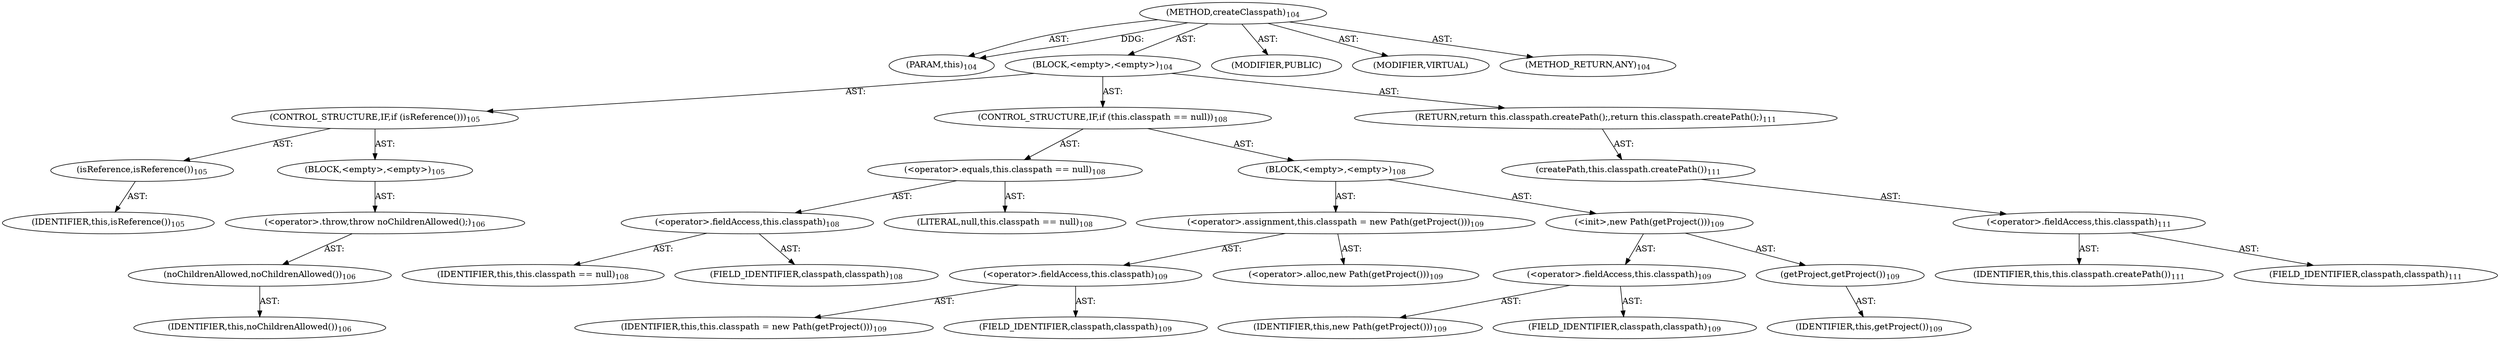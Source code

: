 digraph "createClasspath" {  
"111669149700" [label = <(METHOD,createClasspath)<SUB>104</SUB>> ]
"115964116994" [label = <(PARAM,this)<SUB>104</SUB>> ]
"25769803783" [label = <(BLOCK,&lt;empty&gt;,&lt;empty&gt;)<SUB>104</SUB>> ]
"47244640259" [label = <(CONTROL_STRUCTURE,IF,if (isReference()))<SUB>105</SUB>> ]
"30064771086" [label = <(isReference,isReference())<SUB>105</SUB>> ]
"68719476742" [label = <(IDENTIFIER,this,isReference())<SUB>105</SUB>> ]
"25769803784" [label = <(BLOCK,&lt;empty&gt;,&lt;empty&gt;)<SUB>105</SUB>> ]
"30064771087" [label = <(&lt;operator&gt;.throw,throw noChildrenAllowed();)<SUB>106</SUB>> ]
"30064771088" [label = <(noChildrenAllowed,noChildrenAllowed())<SUB>106</SUB>> ]
"68719476743" [label = <(IDENTIFIER,this,noChildrenAllowed())<SUB>106</SUB>> ]
"47244640260" [label = <(CONTROL_STRUCTURE,IF,if (this.classpath == null))<SUB>108</SUB>> ]
"30064771089" [label = <(&lt;operator&gt;.equals,this.classpath == null)<SUB>108</SUB>> ]
"30064771090" [label = <(&lt;operator&gt;.fieldAccess,this.classpath)<SUB>108</SUB>> ]
"68719476744" [label = <(IDENTIFIER,this,this.classpath == null)<SUB>108</SUB>> ]
"55834574854" [label = <(FIELD_IDENTIFIER,classpath,classpath)<SUB>108</SUB>> ]
"90194313217" [label = <(LITERAL,null,this.classpath == null)<SUB>108</SUB>> ]
"25769803785" [label = <(BLOCK,&lt;empty&gt;,&lt;empty&gt;)<SUB>108</SUB>> ]
"30064771091" [label = <(&lt;operator&gt;.assignment,this.classpath = new Path(getProject()))<SUB>109</SUB>> ]
"30064771092" [label = <(&lt;operator&gt;.fieldAccess,this.classpath)<SUB>109</SUB>> ]
"68719476745" [label = <(IDENTIFIER,this,this.classpath = new Path(getProject()))<SUB>109</SUB>> ]
"55834574855" [label = <(FIELD_IDENTIFIER,classpath,classpath)<SUB>109</SUB>> ]
"30064771093" [label = <(&lt;operator&gt;.alloc,new Path(getProject()))<SUB>109</SUB>> ]
"30064771094" [label = <(&lt;init&gt;,new Path(getProject()))<SUB>109</SUB>> ]
"30064771095" [label = <(&lt;operator&gt;.fieldAccess,this.classpath)<SUB>109</SUB>> ]
"68719476762" [label = <(IDENTIFIER,this,new Path(getProject()))<SUB>109</SUB>> ]
"55834574856" [label = <(FIELD_IDENTIFIER,classpath,classpath)<SUB>109</SUB>> ]
"30064771096" [label = <(getProject,getProject())<SUB>109</SUB>> ]
"68719476746" [label = <(IDENTIFIER,this,getProject())<SUB>109</SUB>> ]
"146028888065" [label = <(RETURN,return this.classpath.createPath();,return this.classpath.createPath();)<SUB>111</SUB>> ]
"30064771097" [label = <(createPath,this.classpath.createPath())<SUB>111</SUB>> ]
"30064771098" [label = <(&lt;operator&gt;.fieldAccess,this.classpath)<SUB>111</SUB>> ]
"68719476747" [label = <(IDENTIFIER,this,this.classpath.createPath())<SUB>111</SUB>> ]
"55834574857" [label = <(FIELD_IDENTIFIER,classpath,classpath)<SUB>111</SUB>> ]
"133143986187" [label = <(MODIFIER,PUBLIC)> ]
"133143986188" [label = <(MODIFIER,VIRTUAL)> ]
"128849018884" [label = <(METHOD_RETURN,ANY)<SUB>104</SUB>> ]
  "111669149700" -> "115964116994"  [ label = "AST: "] 
  "111669149700" -> "25769803783"  [ label = "AST: "] 
  "111669149700" -> "133143986187"  [ label = "AST: "] 
  "111669149700" -> "133143986188"  [ label = "AST: "] 
  "111669149700" -> "128849018884"  [ label = "AST: "] 
  "25769803783" -> "47244640259"  [ label = "AST: "] 
  "25769803783" -> "47244640260"  [ label = "AST: "] 
  "25769803783" -> "146028888065"  [ label = "AST: "] 
  "47244640259" -> "30064771086"  [ label = "AST: "] 
  "47244640259" -> "25769803784"  [ label = "AST: "] 
  "30064771086" -> "68719476742"  [ label = "AST: "] 
  "25769803784" -> "30064771087"  [ label = "AST: "] 
  "30064771087" -> "30064771088"  [ label = "AST: "] 
  "30064771088" -> "68719476743"  [ label = "AST: "] 
  "47244640260" -> "30064771089"  [ label = "AST: "] 
  "47244640260" -> "25769803785"  [ label = "AST: "] 
  "30064771089" -> "30064771090"  [ label = "AST: "] 
  "30064771089" -> "90194313217"  [ label = "AST: "] 
  "30064771090" -> "68719476744"  [ label = "AST: "] 
  "30064771090" -> "55834574854"  [ label = "AST: "] 
  "25769803785" -> "30064771091"  [ label = "AST: "] 
  "25769803785" -> "30064771094"  [ label = "AST: "] 
  "30064771091" -> "30064771092"  [ label = "AST: "] 
  "30064771091" -> "30064771093"  [ label = "AST: "] 
  "30064771092" -> "68719476745"  [ label = "AST: "] 
  "30064771092" -> "55834574855"  [ label = "AST: "] 
  "30064771094" -> "30064771095"  [ label = "AST: "] 
  "30064771094" -> "30064771096"  [ label = "AST: "] 
  "30064771095" -> "68719476762"  [ label = "AST: "] 
  "30064771095" -> "55834574856"  [ label = "AST: "] 
  "30064771096" -> "68719476746"  [ label = "AST: "] 
  "146028888065" -> "30064771097"  [ label = "AST: "] 
  "30064771097" -> "30064771098"  [ label = "AST: "] 
  "30064771098" -> "68719476747"  [ label = "AST: "] 
  "30064771098" -> "55834574857"  [ label = "AST: "] 
  "111669149700" -> "115964116994"  [ label = "DDG: "] 
}
